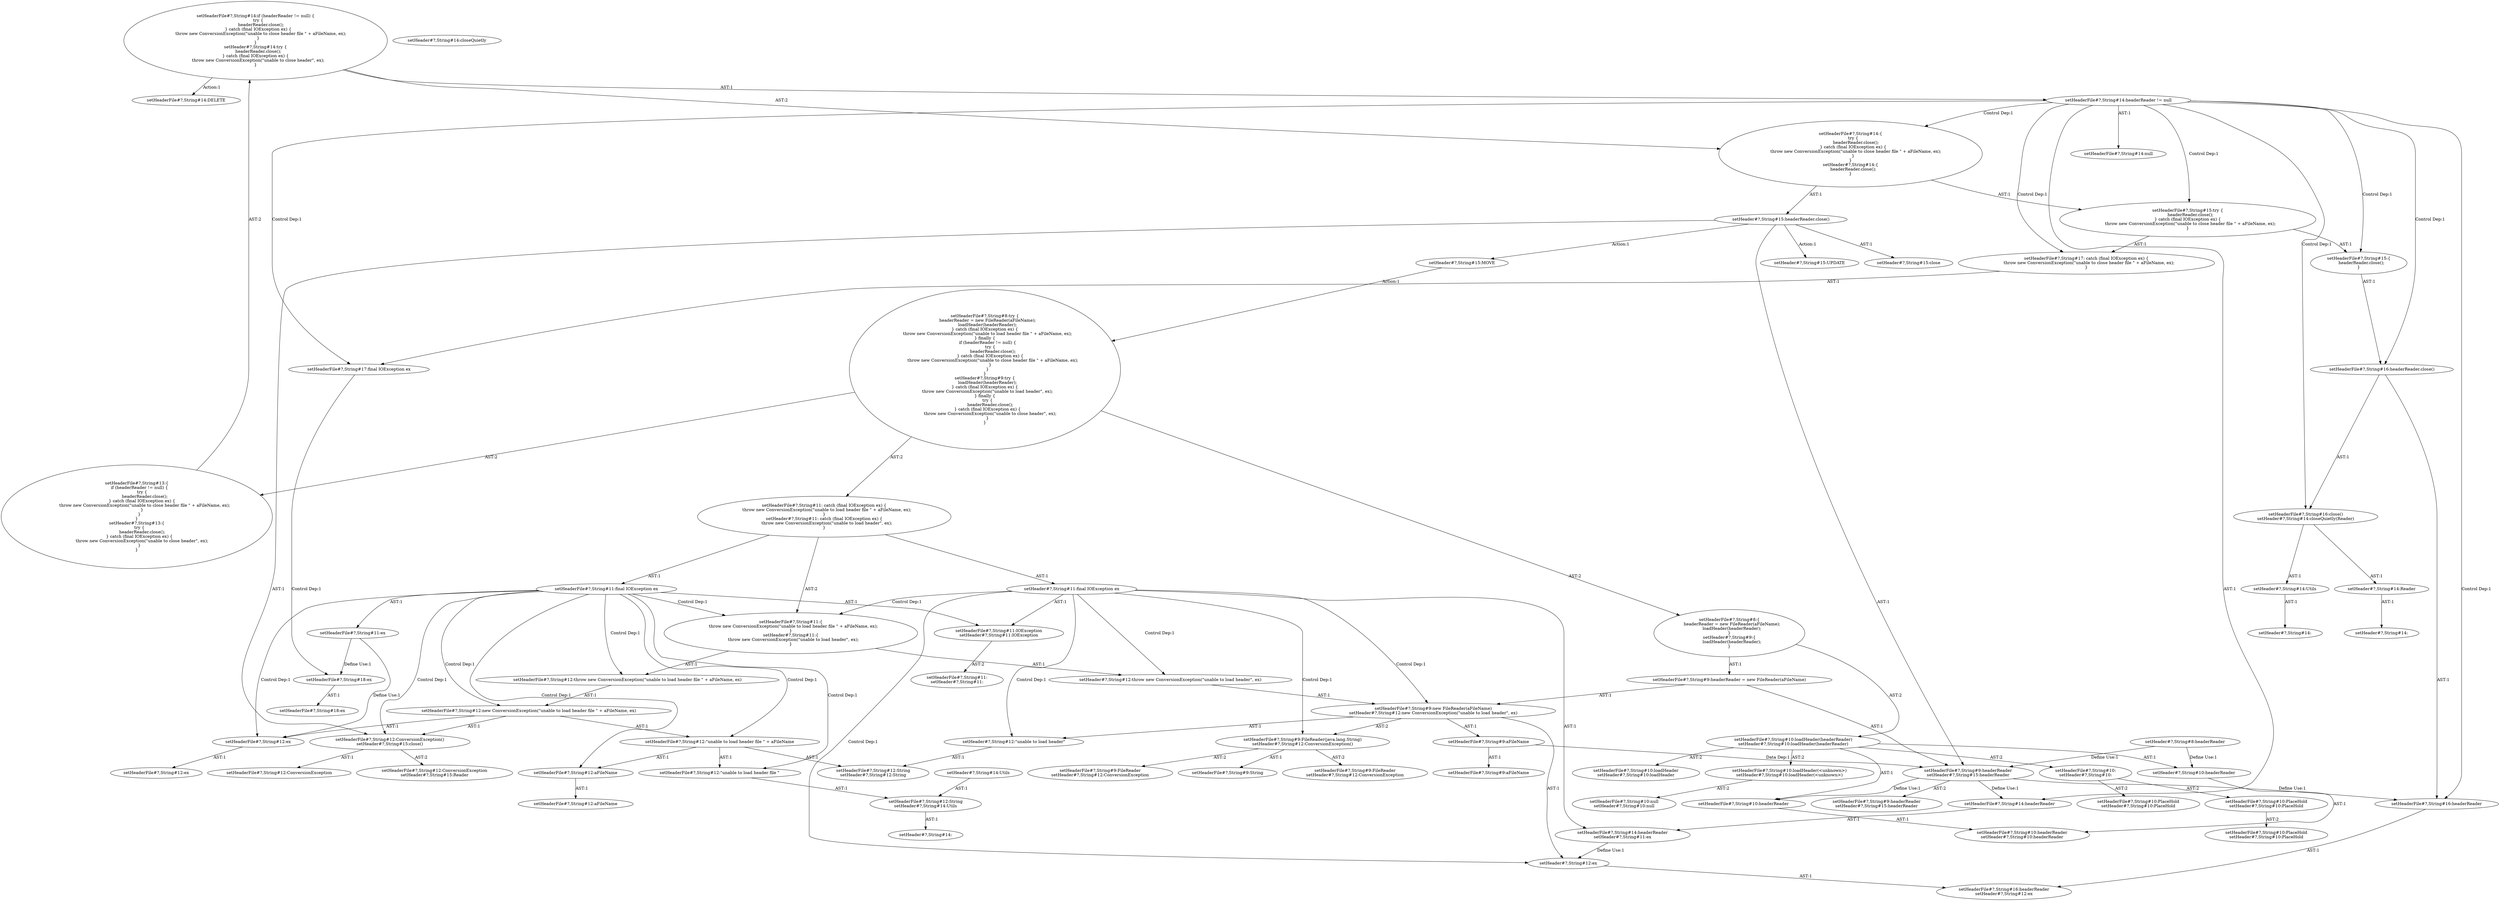 digraph "Pattern" {
0 [label="setHeaderFile#?,String#14:DELETE" shape=ellipse]
1 [label="setHeaderFile#?,String#14:if (headerReader != null) \{
    try \{
        headerReader.close();
    \} catch (final IOException ex) \{
        throw new ConversionException(\"unable to close header file \" + aFileName, ex);
    \}
\}
setHeader#?,String#14:try \{
    headerReader.close();
\} catch (final IOException ex) \{
    throw new ConversionException(\"unable to close header\", ex);
\}" shape=ellipse]
2 [label="setHeaderFile#?,String#13:\{
    if (headerReader != null) \{
        try \{
            headerReader.close();
        \} catch (final IOException ex) \{
            throw new ConversionException(\"unable to close header file \" + aFileName, ex);
        \}
    \}
\}
setHeader#?,String#13:\{
    try \{
        headerReader.close();
    \} catch (final IOException ex) \{
        throw new ConversionException(\"unable to close header\", ex);
    \}
\}" shape=ellipse]
3 [label="setHeaderFile#?,String#8:try \{
    headerReader = new FileReader(aFileName);
    loadHeader(headerReader);
\} catch (final IOException ex) \{
    throw new ConversionException(\"unable to load header file \" + aFileName, ex);
\} finally \{
    if (headerReader != null) \{
        try \{
            headerReader.close();
        \} catch (final IOException ex) \{
            throw new ConversionException(\"unable to close header file \" + aFileName, ex);
        \}
    \}
\}
setHeader#?,String#9:try \{
    loadHeader(headerReader);
\} catch (final IOException ex) \{
    throw new ConversionException(\"unable to load header\", ex);
\} finally \{
    try \{
        headerReader.close();
    \} catch (final IOException ex) \{
        throw new ConversionException(\"unable to close header\", ex);
    \}
\}" shape=ellipse]
4 [label="setHeaderFile#?,String#8:\{
    headerReader = new FileReader(aFileName);
    loadHeader(headerReader);
\}
setHeader#?,String#9:\{
    loadHeader(headerReader);
\}" shape=ellipse]
5 [label="setHeaderFile#?,String#9:headerReader = new FileReader(aFileName)" shape=ellipse]
6 [label="setHeaderFile#?,String#9:headerReader
setHeader#?,String#15:headerReader" shape=ellipse]
7 [label="setHeaderFile#?,String#9:headerReader
setHeader#?,String#15:headerReader" shape=ellipse]
8 [label="setHeaderFile#?,String#10:headerReader" shape=ellipse]
9 [label="setHeaderFile#?,String#10:headerReader
setHeader#?,String#10:headerReader" shape=ellipse]
10 [label="setHeaderFile#?,String#14:headerReader" shape=ellipse]
11 [label="setHeaderFile#?,String#14:headerReader
setHeader#?,String#11:ex" shape=ellipse]
12 [label="setHeaderFile#?,String#16:headerReader" shape=ellipse]
13 [label="setHeaderFile#?,String#16:headerReader
setHeader#?,String#12:ex" shape=ellipse]
14 [label="setHeaderFile#?,String#9:new FileReader(aFileName)
setHeader#?,String#12:new ConversionException(\"unable to load header\", ex)" shape=ellipse]
15 [label="setHeaderFile#?,String#9:FileReader(java.lang.String)
setHeader#?,String#12:ConversionException()" shape=ellipse]
16 [label="setHeaderFile#?,String#9:FileReader
setHeader#?,String#12:ConversionException" shape=ellipse]
17 [label="setHeaderFile#?,String#9:FileReader
setHeader#?,String#12:ConversionException" shape=ellipse]
18 [label="setHeaderFile#?,String#9:String" shape=ellipse]
19 [label="setHeaderFile#?,String#9:aFileName" shape=ellipse]
20 [label="setHeaderFile#?,String#9:aFileName" shape=ellipse]
21 [label="setHeaderFile#?,String#10:loadHeader(headerReader)
setHeader#?,String#10:loadHeader(headerReader)" shape=ellipse]
22 [label="setHeaderFile#?,String#10:loadHeader
setHeader#?,String#10:loadHeader" shape=ellipse]
23 [label="setHeaderFile#?,String#10:
setHeader#?,String#10:" shape=ellipse]
24 [label="setHeaderFile#?,String#10:PlaceHold
setHeader#?,String#10:PlaceHold" shape=ellipse]
25 [label="setHeaderFile#?,String#10:PlaceHold
setHeader#?,String#10:PlaceHold" shape=ellipse]
26 [label="setHeaderFile#?,String#10:PlaceHold
setHeader#?,String#10:PlaceHold" shape=ellipse]
27 [label="setHeaderFile#?,String#10:loadHeader(<unknown>)
setHeader#?,String#10:loadHeader(<unknown>)" shape=ellipse]
28 [label="setHeaderFile#?,String#10:null
setHeader#?,String#10:null" shape=ellipse]
29 [label="setHeaderFile#?,String#11: catch (final IOException ex) \{
    throw new ConversionException(\"unable to load header file \" + aFileName, ex);
\}
setHeader#?,String#11: catch (final IOException ex) \{
    throw new ConversionException(\"unable to load header\", ex);
\}" shape=ellipse]
30 [label="setHeaderFile#?,String#11:final IOException ex" shape=ellipse]
31 [label="setHeaderFile#?,String#11:ex" shape=ellipse]
32 [label="setHeaderFile#?,String#12:ex" shape=ellipse]
33 [label="setHeaderFile#?,String#12:ex" shape=ellipse]
34 [label="setHeaderFile#?,String#18:ex" shape=ellipse]
35 [label="setHeaderFile#?,String#18:ex" shape=ellipse]
36 [label="setHeaderFile#?,String#11:IOException
setHeader#?,String#11:IOException" shape=ellipse]
37 [label="setHeaderFile#?,String#11:
setHeader#?,String#11:" shape=ellipse]
38 [label="setHeaderFile#?,String#11:\{
    throw new ConversionException(\"unable to load header file \" + aFileName, ex);
\}
setHeader#?,String#11:\{
    throw new ConversionException(\"unable to load header\", ex);
\}" shape=ellipse]
39 [label="setHeaderFile#?,String#12:throw new ConversionException(\"unable to load header file \" + aFileName, ex)" shape=ellipse]
40 [label="setHeaderFile#?,String#12:new ConversionException(\"unable to load header file \" + aFileName, ex)" shape=ellipse]
41 [label="setHeaderFile#?,String#12:ConversionException()
setHeader#?,String#15:close()" shape=ellipse]
42 [label="setHeaderFile#?,String#12:ConversionException
setHeader#?,String#15:Reader" shape=ellipse]
43 [label="setHeaderFile#?,String#12:ConversionException" shape=ellipse]
44 [label="setHeaderFile#?,String#12:\"unable to load header file \" + aFileName" shape=ellipse]
45 [label="setHeaderFile#?,String#12:String
setHeader#?,String#12:String" shape=ellipse]
46 [label="setHeaderFile#?,String#12:\"unable to load header file \"" shape=ellipse]
47 [label="setHeaderFile#?,String#12:String
setHeader#?,String#14:Utils" shape=ellipse]
48 [label="setHeaderFile#?,String#12:aFileName" shape=ellipse]
49 [label="setHeaderFile#?,String#12:aFileName" shape=ellipse]
50 [label="setHeaderFile#?,String#14:headerReader != null" shape=ellipse]
51 [label="setHeaderFile#?,String#14:null" shape=ellipse]
52 [label="setHeaderFile#?,String#14:\{
    try \{
        headerReader.close();
    \} catch (final IOException ex) \{
        throw new ConversionException(\"unable to close header file \" + aFileName, ex);
    \}
\}
setHeader#?,String#14:\{
    headerReader.close();
\}" shape=ellipse]
53 [label="setHeaderFile#?,String#15:try \{
    headerReader.close();
\} catch (final IOException ex) \{
    throw new ConversionException(\"unable to close header file \" + aFileName, ex);
\}" shape=ellipse]
54 [label="setHeaderFile#?,String#15:\{
    headerReader.close();
\}" shape=ellipse]
55 [label="setHeaderFile#?,String#16:headerReader.close()" shape=ellipse]
56 [label="setHeaderFile#?,String#16:close()
setHeader#?,String#14:closeQuietly(Reader)" shape=ellipse]
57 [label="setHeaderFile#?,String#17: catch (final IOException ex) \{
    throw new ConversionException(\"unable to close header file \" + aFileName, ex);
\}" shape=ellipse]
58 [label="setHeaderFile#?,String#17:final IOException ex" shape=ellipse]
59 [label="setHeader#?,String#15:headerReader.close()" shape=ellipse]
60 [label="setHeader#?,String#15:UPDATE" shape=ellipse]
61 [label="setHeader#?,String#15:MOVE" shape=ellipse]
62 [label="setHeader#?,String#10:headerReader" shape=ellipse]
63 [label="setHeader#?,String#12:ex" shape=ellipse]
64 [label="setHeader#?,String#12:throw new ConversionException(\"unable to load header\", ex)" shape=ellipse]
65 [label="setHeader#?,String#12:\"unable to load header\"" shape=ellipse]
66 [label="setHeader#?,String#14:Utils" shape=ellipse]
67 [label="setHeader#?,String#14:" shape=ellipse]
68 [label="setHeader#?,String#14:" shape=ellipse]
69 [label="setHeader#?,String#14:" shape=ellipse]
70 [label="setHeader#?,String#15:close" shape=ellipse]
71 [label="setHeader#?,String#14:closeQuietly" shape=ellipse]
72 [label="setHeader#?,String#8:headerReader" shape=ellipse]
73 [label="setHeader#?,String#14:Reader" shape=ellipse]
74 [label="setHeader#?,String#11:final IOException ex" shape=ellipse]
75 [label="setHeader#?,String#14:Utils" shape=ellipse]
1 -> 0 [label="Action:1"];
1 -> 50 [label="AST:1"];
1 -> 52 [label="AST:2"];
2 -> 1 [label="AST:2"];
3 -> 2 [label="AST:2"];
3 -> 4 [label="AST:2"];
3 -> 29 [label="AST:2"];
4 -> 5 [label="AST:1"];
4 -> 21 [label="AST:2"];
5 -> 6 [label="AST:1"];
5 -> 14 [label="AST:1"];
6 -> 7 [label="AST:2"];
6 -> 8 [label="Define Use:1"];
6 -> 10 [label="Define Use:1"];
6 -> 12 [label="Define Use:1"];
8 -> 9 [label="AST:1"];
10 -> 11 [label="AST:1"];
11 -> 63 [label="Define Use:1"];
12 -> 13 [label="AST:1"];
14 -> 15 [label="AST:2"];
14 -> 19 [label="AST:1"];
14 -> 63 [label="AST:1"];
14 -> 65 [label="AST:1"];
15 -> 16 [label="AST:2"];
15 -> 17 [label="AST:2"];
15 -> 18 [label="AST:1"];
19 -> 6 [label="Data Dep:1"];
19 -> 20 [label="AST:1"];
21 -> 8 [label="AST:1"];
21 -> 22 [label="AST:2"];
21 -> 23 [label="AST:2"];
21 -> 27 [label="AST:2"];
21 -> 62 [label="AST:1"];
23 -> 24 [label="AST:2"];
23 -> 25 [label="AST:2"];
25 -> 26 [label="AST:2"];
27 -> 28 [label="AST:2"];
29 -> 30 [label="AST:1"];
29 -> 38 [label="AST:2"];
29 -> 74 [label="AST:1"];
30 -> 31 [label="AST:1"];
30 -> 36 [label="AST:1"];
30 -> 38 [label="Control Dep:1"];
30 -> 39 [label="Control Dep:1"];
30 -> 40 [label="Control Dep:1"];
30 -> 41 [label="Control Dep:1"];
30 -> 44 [label="Control Dep:1"];
30 -> 46 [label="Control Dep:1"];
30 -> 48 [label="Control Dep:1"];
30 -> 32 [label="Control Dep:1"];
31 -> 32 [label="Define Use:1"];
31 -> 34 [label="Define Use:1"];
32 -> 33 [label="AST:1"];
34 -> 35 [label="AST:1"];
36 -> 37 [label="AST:2"];
38 -> 39 [label="AST:1"];
38 -> 64 [label="AST:1"];
39 -> 40 [label="AST:1"];
40 -> 32 [label="AST:1"];
40 -> 41 [label="AST:1"];
40 -> 44 [label="AST:1"];
41 -> 42 [label="AST:2"];
41 -> 43 [label="AST:1"];
44 -> 45 [label="AST:1"];
44 -> 46 [label="AST:1"];
44 -> 48 [label="AST:1"];
46 -> 47 [label="AST:1"];
47 -> 67 [label="AST:1"];
48 -> 49 [label="AST:1"];
50 -> 10 [label="AST:1"];
50 -> 12 [label="Control Dep:1"];
50 -> 51 [label="AST:1"];
50 -> 52 [label="Control Dep:1"];
50 -> 53 [label="Control Dep:1"];
50 -> 54 [label="Control Dep:1"];
50 -> 55 [label="Control Dep:1"];
50 -> 56 [label="Control Dep:1"];
50 -> 57 [label="Control Dep:1"];
50 -> 58 [label="Control Dep:1"];
52 -> 53 [label="AST:1"];
52 -> 59 [label="AST:1"];
53 -> 54 [label="AST:1"];
53 -> 57 [label="AST:1"];
54 -> 55 [label="AST:1"];
55 -> 12 [label="AST:1"];
55 -> 56 [label="AST:1"];
56 -> 73 [label="AST:1"];
56 -> 75 [label="AST:1"];
57 -> 58 [label="AST:1"];
58 -> 34 [label="Control Dep:1"];
59 -> 70 [label="AST:1"];
59 -> 6 [label="AST:1"];
59 -> 41 [label="AST:1"];
59 -> 60 [label="Action:1"];
59 -> 61 [label="Action:1"];
61 -> 3 [label="Action:1"];
62 -> 9 [label="AST:1"];
63 -> 13 [label="AST:1"];
64 -> 14 [label="AST:1"];
65 -> 45 [label="AST:1"];
66 -> 47 [label="AST:1"];
72 -> 62 [label="Define Use:1"];
72 -> 6 [label="Define Use:1"];
73 -> 69 [label="AST:1"];
74 -> 63 [label="Control Dep:1"];
74 -> 64 [label="Control Dep:1"];
74 -> 65 [label="Control Dep:1"];
74 -> 11 [label="AST:1"];
74 -> 36 [label="AST:1"];
74 -> 38 [label="Control Dep:1"];
74 -> 14 [label="Control Dep:1"];
74 -> 15 [label="Control Dep:1"];
75 -> 68 [label="AST:1"];
}
